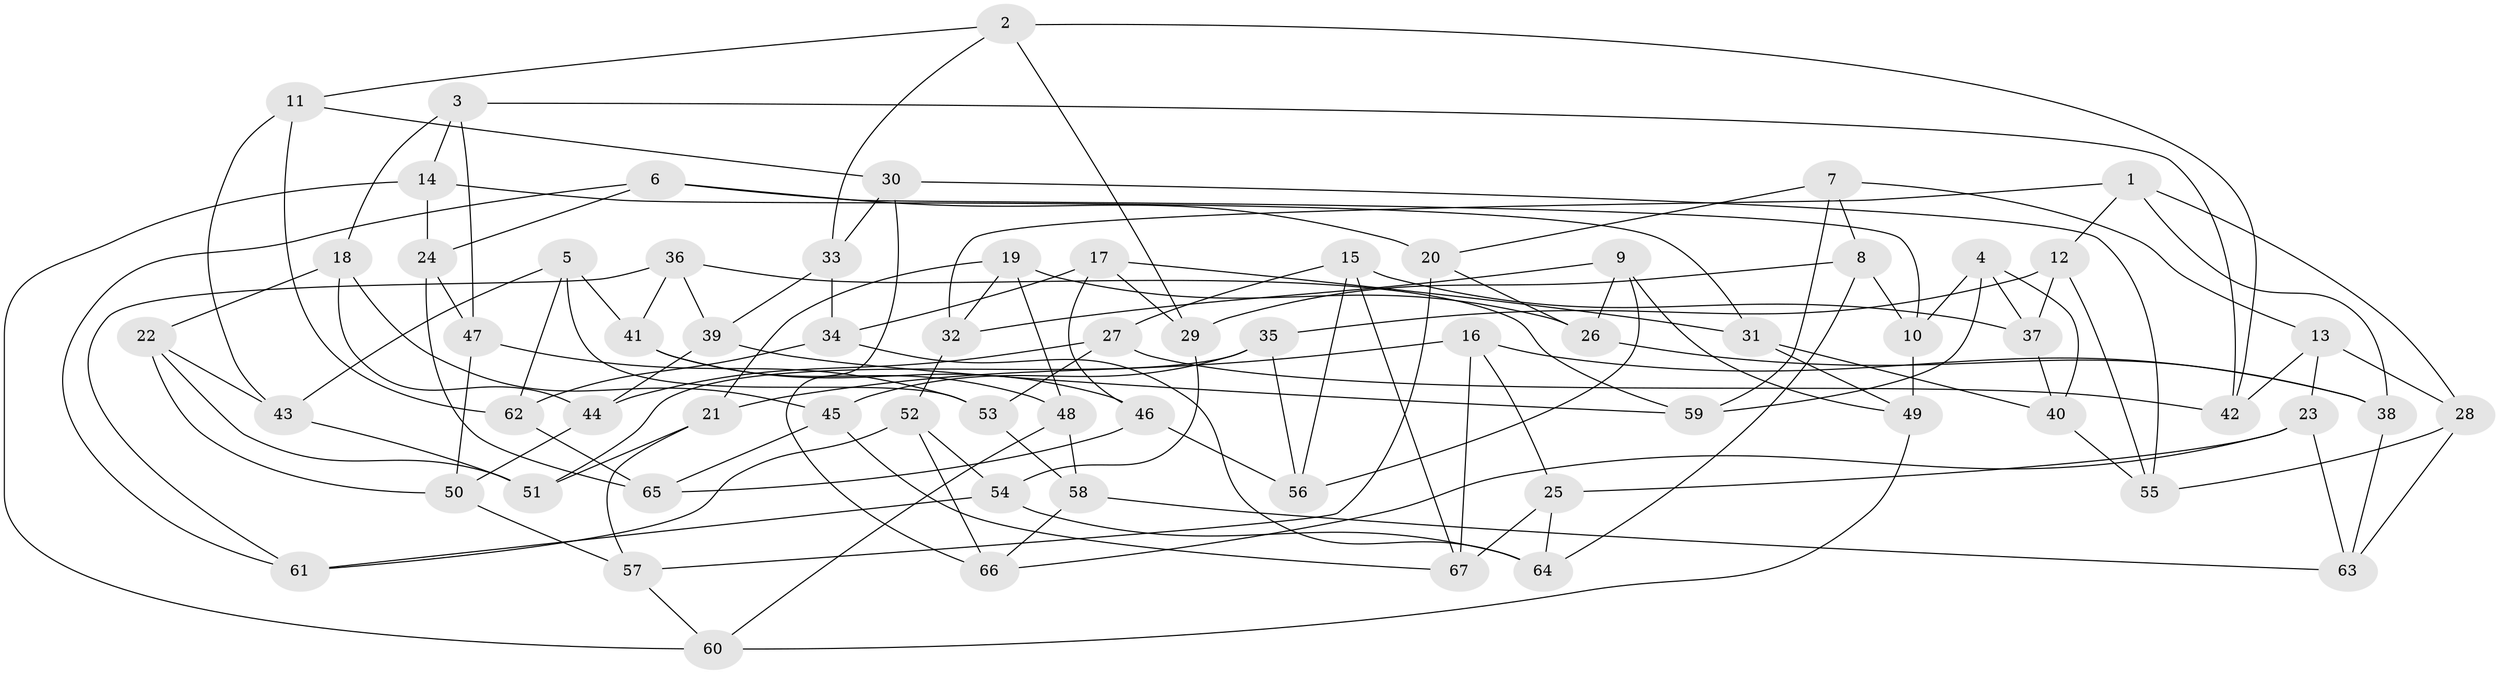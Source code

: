// coarse degree distribution, {3: 0.058823529411764705, 6: 0.35294117647058826, 5: 0.29411764705882354, 4: 0.2647058823529412, 8: 0.029411764705882353}
// Generated by graph-tools (version 1.1) at 2025/38/03/04/25 23:38:09]
// undirected, 67 vertices, 134 edges
graph export_dot {
  node [color=gray90,style=filled];
  1;
  2;
  3;
  4;
  5;
  6;
  7;
  8;
  9;
  10;
  11;
  12;
  13;
  14;
  15;
  16;
  17;
  18;
  19;
  20;
  21;
  22;
  23;
  24;
  25;
  26;
  27;
  28;
  29;
  30;
  31;
  32;
  33;
  34;
  35;
  36;
  37;
  38;
  39;
  40;
  41;
  42;
  43;
  44;
  45;
  46;
  47;
  48;
  49;
  50;
  51;
  52;
  53;
  54;
  55;
  56;
  57;
  58;
  59;
  60;
  61;
  62;
  63;
  64;
  65;
  66;
  67;
  1 -- 28;
  1 -- 32;
  1 -- 38;
  1 -- 12;
  2 -- 11;
  2 -- 42;
  2 -- 33;
  2 -- 29;
  3 -- 42;
  3 -- 14;
  3 -- 18;
  3 -- 47;
  4 -- 59;
  4 -- 40;
  4 -- 37;
  4 -- 10;
  5 -- 43;
  5 -- 41;
  5 -- 62;
  5 -- 53;
  6 -- 10;
  6 -- 61;
  6 -- 20;
  6 -- 24;
  7 -- 59;
  7 -- 20;
  7 -- 8;
  7 -- 13;
  8 -- 10;
  8 -- 29;
  8 -- 64;
  9 -- 32;
  9 -- 49;
  9 -- 26;
  9 -- 56;
  10 -- 49;
  11 -- 30;
  11 -- 62;
  11 -- 43;
  12 -- 35;
  12 -- 55;
  12 -- 37;
  13 -- 28;
  13 -- 23;
  13 -- 42;
  14 -- 60;
  14 -- 31;
  14 -- 24;
  15 -- 37;
  15 -- 27;
  15 -- 56;
  15 -- 67;
  16 -- 38;
  16 -- 21;
  16 -- 25;
  16 -- 67;
  17 -- 31;
  17 -- 46;
  17 -- 34;
  17 -- 29;
  18 -- 45;
  18 -- 22;
  18 -- 44;
  19 -- 48;
  19 -- 21;
  19 -- 32;
  19 -- 26;
  20 -- 26;
  20 -- 57;
  21 -- 57;
  21 -- 51;
  22 -- 50;
  22 -- 51;
  22 -- 43;
  23 -- 66;
  23 -- 63;
  23 -- 25;
  24 -- 47;
  24 -- 65;
  25 -- 64;
  25 -- 67;
  26 -- 38;
  27 -- 42;
  27 -- 44;
  27 -- 53;
  28 -- 63;
  28 -- 55;
  29 -- 54;
  30 -- 33;
  30 -- 55;
  30 -- 66;
  31 -- 49;
  31 -- 40;
  32 -- 52;
  33 -- 39;
  33 -- 34;
  34 -- 62;
  34 -- 64;
  35 -- 56;
  35 -- 51;
  35 -- 45;
  36 -- 59;
  36 -- 41;
  36 -- 61;
  36 -- 39;
  37 -- 40;
  38 -- 63;
  39 -- 59;
  39 -- 44;
  40 -- 55;
  41 -- 48;
  41 -- 46;
  43 -- 51;
  44 -- 50;
  45 -- 65;
  45 -- 67;
  46 -- 56;
  46 -- 65;
  47 -- 50;
  47 -- 53;
  48 -- 60;
  48 -- 58;
  49 -- 60;
  50 -- 57;
  52 -- 54;
  52 -- 66;
  52 -- 61;
  53 -- 58;
  54 -- 61;
  54 -- 64;
  57 -- 60;
  58 -- 63;
  58 -- 66;
  62 -- 65;
}
